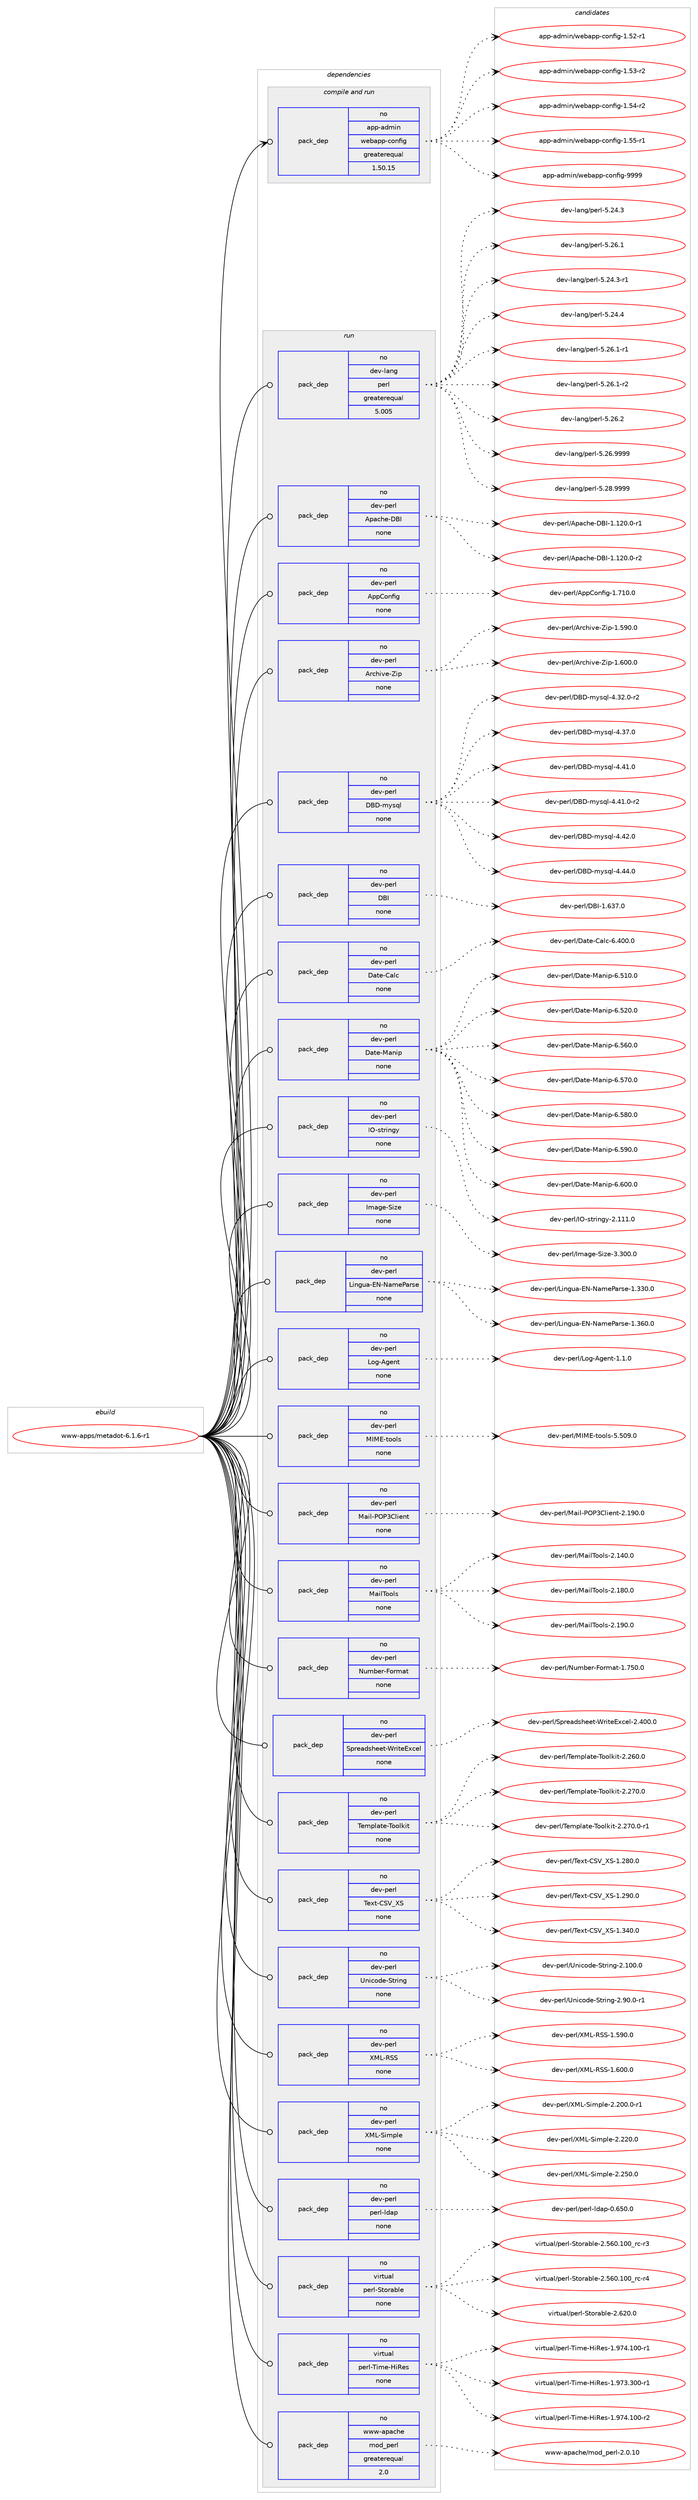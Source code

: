 digraph prolog {

# *************
# Graph options
# *************

newrank=true;
concentrate=true;
compound=true;
graph [rankdir=LR,fontname=Helvetica,fontsize=10,ranksep=1.5];#, ranksep=2.5, nodesep=0.2];
edge  [arrowhead=vee];
node  [fontname=Helvetica,fontsize=10];

# **********
# The ebuild
# **********

subgraph cluster_leftcol {
color=gray;
rank=same;
label=<<i>ebuild</i>>;
id [label="www-apps/metadot-6.1.6-r1", color=red, width=4, href="../www-apps/metadot-6.1.6-r1.svg"];
}

# ****************
# The dependencies
# ****************

subgraph cluster_midcol {
color=gray;
label=<<i>dependencies</i>>;
subgraph cluster_compile {
fillcolor="#eeeeee";
style=filled;
label=<<i>compile</i>>;
}
subgraph cluster_compileandrun {
fillcolor="#eeeeee";
style=filled;
label=<<i>compile and run</i>>;
subgraph pack7558 {
dependency8864 [label=<<TABLE BORDER="0" CELLBORDER="1" CELLSPACING="0" CELLPADDING="4" WIDTH="220"><TR><TD ROWSPAN="6" CELLPADDING="30">pack_dep</TD></TR><TR><TD WIDTH="110">no</TD></TR><TR><TD>app-admin</TD></TR><TR><TD>webapp-config</TD></TR><TR><TD>greaterequal</TD></TR><TR><TD>1.50.15</TD></TR></TABLE>>, shape=none, color=blue];
}
id:e -> dependency8864:w [weight=20,style="solid",arrowhead="odotvee"];
}
subgraph cluster_run {
fillcolor="#eeeeee";
style=filled;
label=<<i>run</i>>;
subgraph pack7559 {
dependency8865 [label=<<TABLE BORDER="0" CELLBORDER="1" CELLSPACING="0" CELLPADDING="4" WIDTH="220"><TR><TD ROWSPAN="6" CELLPADDING="30">pack_dep</TD></TR><TR><TD WIDTH="110">no</TD></TR><TR><TD>dev-lang</TD></TR><TR><TD>perl</TD></TR><TR><TD>greaterequal</TD></TR><TR><TD>5.005</TD></TR></TABLE>>, shape=none, color=blue];
}
id:e -> dependency8865:w [weight=20,style="solid",arrowhead="odot"];
subgraph pack7560 {
dependency8866 [label=<<TABLE BORDER="0" CELLBORDER="1" CELLSPACING="0" CELLPADDING="4" WIDTH="220"><TR><TD ROWSPAN="6" CELLPADDING="30">pack_dep</TD></TR><TR><TD WIDTH="110">no</TD></TR><TR><TD>dev-perl</TD></TR><TR><TD>Apache-DBI</TD></TR><TR><TD>none</TD></TR><TR><TD></TD></TR></TABLE>>, shape=none, color=blue];
}
id:e -> dependency8866:w [weight=20,style="solid",arrowhead="odot"];
subgraph pack7561 {
dependency8867 [label=<<TABLE BORDER="0" CELLBORDER="1" CELLSPACING="0" CELLPADDING="4" WIDTH="220"><TR><TD ROWSPAN="6" CELLPADDING="30">pack_dep</TD></TR><TR><TD WIDTH="110">no</TD></TR><TR><TD>dev-perl</TD></TR><TR><TD>AppConfig</TD></TR><TR><TD>none</TD></TR><TR><TD></TD></TR></TABLE>>, shape=none, color=blue];
}
id:e -> dependency8867:w [weight=20,style="solid",arrowhead="odot"];
subgraph pack7562 {
dependency8868 [label=<<TABLE BORDER="0" CELLBORDER="1" CELLSPACING="0" CELLPADDING="4" WIDTH="220"><TR><TD ROWSPAN="6" CELLPADDING="30">pack_dep</TD></TR><TR><TD WIDTH="110">no</TD></TR><TR><TD>dev-perl</TD></TR><TR><TD>Archive-Zip</TD></TR><TR><TD>none</TD></TR><TR><TD></TD></TR></TABLE>>, shape=none, color=blue];
}
id:e -> dependency8868:w [weight=20,style="solid",arrowhead="odot"];
subgraph pack7563 {
dependency8869 [label=<<TABLE BORDER="0" CELLBORDER="1" CELLSPACING="0" CELLPADDING="4" WIDTH="220"><TR><TD ROWSPAN="6" CELLPADDING="30">pack_dep</TD></TR><TR><TD WIDTH="110">no</TD></TR><TR><TD>dev-perl</TD></TR><TR><TD>DBD-mysql</TD></TR><TR><TD>none</TD></TR><TR><TD></TD></TR></TABLE>>, shape=none, color=blue];
}
id:e -> dependency8869:w [weight=20,style="solid",arrowhead="odot"];
subgraph pack7564 {
dependency8870 [label=<<TABLE BORDER="0" CELLBORDER="1" CELLSPACING="0" CELLPADDING="4" WIDTH="220"><TR><TD ROWSPAN="6" CELLPADDING="30">pack_dep</TD></TR><TR><TD WIDTH="110">no</TD></TR><TR><TD>dev-perl</TD></TR><TR><TD>DBI</TD></TR><TR><TD>none</TD></TR><TR><TD></TD></TR></TABLE>>, shape=none, color=blue];
}
id:e -> dependency8870:w [weight=20,style="solid",arrowhead="odot"];
subgraph pack7565 {
dependency8871 [label=<<TABLE BORDER="0" CELLBORDER="1" CELLSPACING="0" CELLPADDING="4" WIDTH="220"><TR><TD ROWSPAN="6" CELLPADDING="30">pack_dep</TD></TR><TR><TD WIDTH="110">no</TD></TR><TR><TD>dev-perl</TD></TR><TR><TD>Date-Calc</TD></TR><TR><TD>none</TD></TR><TR><TD></TD></TR></TABLE>>, shape=none, color=blue];
}
id:e -> dependency8871:w [weight=20,style="solid",arrowhead="odot"];
subgraph pack7566 {
dependency8872 [label=<<TABLE BORDER="0" CELLBORDER="1" CELLSPACING="0" CELLPADDING="4" WIDTH="220"><TR><TD ROWSPAN="6" CELLPADDING="30">pack_dep</TD></TR><TR><TD WIDTH="110">no</TD></TR><TR><TD>dev-perl</TD></TR><TR><TD>Date-Manip</TD></TR><TR><TD>none</TD></TR><TR><TD></TD></TR></TABLE>>, shape=none, color=blue];
}
id:e -> dependency8872:w [weight=20,style="solid",arrowhead="odot"];
subgraph pack7567 {
dependency8873 [label=<<TABLE BORDER="0" CELLBORDER="1" CELLSPACING="0" CELLPADDING="4" WIDTH="220"><TR><TD ROWSPAN="6" CELLPADDING="30">pack_dep</TD></TR><TR><TD WIDTH="110">no</TD></TR><TR><TD>dev-perl</TD></TR><TR><TD>IO-stringy</TD></TR><TR><TD>none</TD></TR><TR><TD></TD></TR></TABLE>>, shape=none, color=blue];
}
id:e -> dependency8873:w [weight=20,style="solid",arrowhead="odot"];
subgraph pack7568 {
dependency8874 [label=<<TABLE BORDER="0" CELLBORDER="1" CELLSPACING="0" CELLPADDING="4" WIDTH="220"><TR><TD ROWSPAN="6" CELLPADDING="30">pack_dep</TD></TR><TR><TD WIDTH="110">no</TD></TR><TR><TD>dev-perl</TD></TR><TR><TD>Image-Size</TD></TR><TR><TD>none</TD></TR><TR><TD></TD></TR></TABLE>>, shape=none, color=blue];
}
id:e -> dependency8874:w [weight=20,style="solid",arrowhead="odot"];
subgraph pack7569 {
dependency8875 [label=<<TABLE BORDER="0" CELLBORDER="1" CELLSPACING="0" CELLPADDING="4" WIDTH="220"><TR><TD ROWSPAN="6" CELLPADDING="30">pack_dep</TD></TR><TR><TD WIDTH="110">no</TD></TR><TR><TD>dev-perl</TD></TR><TR><TD>Lingua-EN-NameParse</TD></TR><TR><TD>none</TD></TR><TR><TD></TD></TR></TABLE>>, shape=none, color=blue];
}
id:e -> dependency8875:w [weight=20,style="solid",arrowhead="odot"];
subgraph pack7570 {
dependency8876 [label=<<TABLE BORDER="0" CELLBORDER="1" CELLSPACING="0" CELLPADDING="4" WIDTH="220"><TR><TD ROWSPAN="6" CELLPADDING="30">pack_dep</TD></TR><TR><TD WIDTH="110">no</TD></TR><TR><TD>dev-perl</TD></TR><TR><TD>Log-Agent</TD></TR><TR><TD>none</TD></TR><TR><TD></TD></TR></TABLE>>, shape=none, color=blue];
}
id:e -> dependency8876:w [weight=20,style="solid",arrowhead="odot"];
subgraph pack7571 {
dependency8877 [label=<<TABLE BORDER="0" CELLBORDER="1" CELLSPACING="0" CELLPADDING="4" WIDTH="220"><TR><TD ROWSPAN="6" CELLPADDING="30">pack_dep</TD></TR><TR><TD WIDTH="110">no</TD></TR><TR><TD>dev-perl</TD></TR><TR><TD>MIME-tools</TD></TR><TR><TD>none</TD></TR><TR><TD></TD></TR></TABLE>>, shape=none, color=blue];
}
id:e -> dependency8877:w [weight=20,style="solid",arrowhead="odot"];
subgraph pack7572 {
dependency8878 [label=<<TABLE BORDER="0" CELLBORDER="1" CELLSPACING="0" CELLPADDING="4" WIDTH="220"><TR><TD ROWSPAN="6" CELLPADDING="30">pack_dep</TD></TR><TR><TD WIDTH="110">no</TD></TR><TR><TD>dev-perl</TD></TR><TR><TD>Mail-POP3Client</TD></TR><TR><TD>none</TD></TR><TR><TD></TD></TR></TABLE>>, shape=none, color=blue];
}
id:e -> dependency8878:w [weight=20,style="solid",arrowhead="odot"];
subgraph pack7573 {
dependency8879 [label=<<TABLE BORDER="0" CELLBORDER="1" CELLSPACING="0" CELLPADDING="4" WIDTH="220"><TR><TD ROWSPAN="6" CELLPADDING="30">pack_dep</TD></TR><TR><TD WIDTH="110">no</TD></TR><TR><TD>dev-perl</TD></TR><TR><TD>MailTools</TD></TR><TR><TD>none</TD></TR><TR><TD></TD></TR></TABLE>>, shape=none, color=blue];
}
id:e -> dependency8879:w [weight=20,style="solid",arrowhead="odot"];
subgraph pack7574 {
dependency8880 [label=<<TABLE BORDER="0" CELLBORDER="1" CELLSPACING="0" CELLPADDING="4" WIDTH="220"><TR><TD ROWSPAN="6" CELLPADDING="30">pack_dep</TD></TR><TR><TD WIDTH="110">no</TD></TR><TR><TD>dev-perl</TD></TR><TR><TD>Number-Format</TD></TR><TR><TD>none</TD></TR><TR><TD></TD></TR></TABLE>>, shape=none, color=blue];
}
id:e -> dependency8880:w [weight=20,style="solid",arrowhead="odot"];
subgraph pack7575 {
dependency8881 [label=<<TABLE BORDER="0" CELLBORDER="1" CELLSPACING="0" CELLPADDING="4" WIDTH="220"><TR><TD ROWSPAN="6" CELLPADDING="30">pack_dep</TD></TR><TR><TD WIDTH="110">no</TD></TR><TR><TD>dev-perl</TD></TR><TR><TD>Spreadsheet-WriteExcel</TD></TR><TR><TD>none</TD></TR><TR><TD></TD></TR></TABLE>>, shape=none, color=blue];
}
id:e -> dependency8881:w [weight=20,style="solid",arrowhead="odot"];
subgraph pack7576 {
dependency8882 [label=<<TABLE BORDER="0" CELLBORDER="1" CELLSPACING="0" CELLPADDING="4" WIDTH="220"><TR><TD ROWSPAN="6" CELLPADDING="30">pack_dep</TD></TR><TR><TD WIDTH="110">no</TD></TR><TR><TD>dev-perl</TD></TR><TR><TD>Template-Toolkit</TD></TR><TR><TD>none</TD></TR><TR><TD></TD></TR></TABLE>>, shape=none, color=blue];
}
id:e -> dependency8882:w [weight=20,style="solid",arrowhead="odot"];
subgraph pack7577 {
dependency8883 [label=<<TABLE BORDER="0" CELLBORDER="1" CELLSPACING="0" CELLPADDING="4" WIDTH="220"><TR><TD ROWSPAN="6" CELLPADDING="30">pack_dep</TD></TR><TR><TD WIDTH="110">no</TD></TR><TR><TD>dev-perl</TD></TR><TR><TD>Text-CSV_XS</TD></TR><TR><TD>none</TD></TR><TR><TD></TD></TR></TABLE>>, shape=none, color=blue];
}
id:e -> dependency8883:w [weight=20,style="solid",arrowhead="odot"];
subgraph pack7578 {
dependency8884 [label=<<TABLE BORDER="0" CELLBORDER="1" CELLSPACING="0" CELLPADDING="4" WIDTH="220"><TR><TD ROWSPAN="6" CELLPADDING="30">pack_dep</TD></TR><TR><TD WIDTH="110">no</TD></TR><TR><TD>dev-perl</TD></TR><TR><TD>Unicode-String</TD></TR><TR><TD>none</TD></TR><TR><TD></TD></TR></TABLE>>, shape=none, color=blue];
}
id:e -> dependency8884:w [weight=20,style="solid",arrowhead="odot"];
subgraph pack7579 {
dependency8885 [label=<<TABLE BORDER="0" CELLBORDER="1" CELLSPACING="0" CELLPADDING="4" WIDTH="220"><TR><TD ROWSPAN="6" CELLPADDING="30">pack_dep</TD></TR><TR><TD WIDTH="110">no</TD></TR><TR><TD>dev-perl</TD></TR><TR><TD>XML-RSS</TD></TR><TR><TD>none</TD></TR><TR><TD></TD></TR></TABLE>>, shape=none, color=blue];
}
id:e -> dependency8885:w [weight=20,style="solid",arrowhead="odot"];
subgraph pack7580 {
dependency8886 [label=<<TABLE BORDER="0" CELLBORDER="1" CELLSPACING="0" CELLPADDING="4" WIDTH="220"><TR><TD ROWSPAN="6" CELLPADDING="30">pack_dep</TD></TR><TR><TD WIDTH="110">no</TD></TR><TR><TD>dev-perl</TD></TR><TR><TD>XML-Simple</TD></TR><TR><TD>none</TD></TR><TR><TD></TD></TR></TABLE>>, shape=none, color=blue];
}
id:e -> dependency8886:w [weight=20,style="solid",arrowhead="odot"];
subgraph pack7581 {
dependency8887 [label=<<TABLE BORDER="0" CELLBORDER="1" CELLSPACING="0" CELLPADDING="4" WIDTH="220"><TR><TD ROWSPAN="6" CELLPADDING="30">pack_dep</TD></TR><TR><TD WIDTH="110">no</TD></TR><TR><TD>dev-perl</TD></TR><TR><TD>perl-ldap</TD></TR><TR><TD>none</TD></TR><TR><TD></TD></TR></TABLE>>, shape=none, color=blue];
}
id:e -> dependency8887:w [weight=20,style="solid",arrowhead="odot"];
subgraph pack7582 {
dependency8888 [label=<<TABLE BORDER="0" CELLBORDER="1" CELLSPACING="0" CELLPADDING="4" WIDTH="220"><TR><TD ROWSPAN="6" CELLPADDING="30">pack_dep</TD></TR><TR><TD WIDTH="110">no</TD></TR><TR><TD>virtual</TD></TR><TR><TD>perl-Storable</TD></TR><TR><TD>none</TD></TR><TR><TD></TD></TR></TABLE>>, shape=none, color=blue];
}
id:e -> dependency8888:w [weight=20,style="solid",arrowhead="odot"];
subgraph pack7583 {
dependency8889 [label=<<TABLE BORDER="0" CELLBORDER="1" CELLSPACING="0" CELLPADDING="4" WIDTH="220"><TR><TD ROWSPAN="6" CELLPADDING="30">pack_dep</TD></TR><TR><TD WIDTH="110">no</TD></TR><TR><TD>virtual</TD></TR><TR><TD>perl-Time-HiRes</TD></TR><TR><TD>none</TD></TR><TR><TD></TD></TR></TABLE>>, shape=none, color=blue];
}
id:e -> dependency8889:w [weight=20,style="solid",arrowhead="odot"];
subgraph pack7584 {
dependency8890 [label=<<TABLE BORDER="0" CELLBORDER="1" CELLSPACING="0" CELLPADDING="4" WIDTH="220"><TR><TD ROWSPAN="6" CELLPADDING="30">pack_dep</TD></TR><TR><TD WIDTH="110">no</TD></TR><TR><TD>www-apache</TD></TR><TR><TD>mod_perl</TD></TR><TR><TD>greaterequal</TD></TR><TR><TD>2.0</TD></TR></TABLE>>, shape=none, color=blue];
}
id:e -> dependency8890:w [weight=20,style="solid",arrowhead="odot"];
}
}

# **************
# The candidates
# **************

subgraph cluster_choices {
rank=same;
color=gray;
label=<<i>candidates</i>>;

subgraph choice7558 {
color=black;
nodesep=1;
choice971121124597100109105110471191019897112112459911111010210510345494653504511449 [label="app-admin/webapp-config-1.52-r1", color=red, width=4,href="../app-admin/webapp-config-1.52-r1.svg"];
choice971121124597100109105110471191019897112112459911111010210510345494653514511450 [label="app-admin/webapp-config-1.53-r2", color=red, width=4,href="../app-admin/webapp-config-1.53-r2.svg"];
choice971121124597100109105110471191019897112112459911111010210510345494653524511450 [label="app-admin/webapp-config-1.54-r2", color=red, width=4,href="../app-admin/webapp-config-1.54-r2.svg"];
choice971121124597100109105110471191019897112112459911111010210510345494653534511449 [label="app-admin/webapp-config-1.55-r1", color=red, width=4,href="../app-admin/webapp-config-1.55-r1.svg"];
choice97112112459710010910511047119101989711211245991111101021051034557575757 [label="app-admin/webapp-config-9999", color=red, width=4,href="../app-admin/webapp-config-9999.svg"];
dependency8864:e -> choice971121124597100109105110471191019897112112459911111010210510345494653504511449:w [style=dotted,weight="100"];
dependency8864:e -> choice971121124597100109105110471191019897112112459911111010210510345494653514511450:w [style=dotted,weight="100"];
dependency8864:e -> choice971121124597100109105110471191019897112112459911111010210510345494653524511450:w [style=dotted,weight="100"];
dependency8864:e -> choice971121124597100109105110471191019897112112459911111010210510345494653534511449:w [style=dotted,weight="100"];
dependency8864:e -> choice97112112459710010910511047119101989711211245991111101021051034557575757:w [style=dotted,weight="100"];
}
subgraph choice7559 {
color=black;
nodesep=1;
choice10010111845108971101034711210111410845534650524651 [label="dev-lang/perl-5.24.3", color=red, width=4,href="../dev-lang/perl-5.24.3.svg"];
choice10010111845108971101034711210111410845534650544649 [label="dev-lang/perl-5.26.1", color=red, width=4,href="../dev-lang/perl-5.26.1.svg"];
choice100101118451089711010347112101114108455346505246514511449 [label="dev-lang/perl-5.24.3-r1", color=red, width=4,href="../dev-lang/perl-5.24.3-r1.svg"];
choice10010111845108971101034711210111410845534650524652 [label="dev-lang/perl-5.24.4", color=red, width=4,href="../dev-lang/perl-5.24.4.svg"];
choice100101118451089711010347112101114108455346505446494511449 [label="dev-lang/perl-5.26.1-r1", color=red, width=4,href="../dev-lang/perl-5.26.1-r1.svg"];
choice100101118451089711010347112101114108455346505446494511450 [label="dev-lang/perl-5.26.1-r2", color=red, width=4,href="../dev-lang/perl-5.26.1-r2.svg"];
choice10010111845108971101034711210111410845534650544650 [label="dev-lang/perl-5.26.2", color=red, width=4,href="../dev-lang/perl-5.26.2.svg"];
choice10010111845108971101034711210111410845534650544657575757 [label="dev-lang/perl-5.26.9999", color=red, width=4,href="../dev-lang/perl-5.26.9999.svg"];
choice10010111845108971101034711210111410845534650564657575757 [label="dev-lang/perl-5.28.9999", color=red, width=4,href="../dev-lang/perl-5.28.9999.svg"];
dependency8865:e -> choice10010111845108971101034711210111410845534650524651:w [style=dotted,weight="100"];
dependency8865:e -> choice10010111845108971101034711210111410845534650544649:w [style=dotted,weight="100"];
dependency8865:e -> choice100101118451089711010347112101114108455346505246514511449:w [style=dotted,weight="100"];
dependency8865:e -> choice10010111845108971101034711210111410845534650524652:w [style=dotted,weight="100"];
dependency8865:e -> choice100101118451089711010347112101114108455346505446494511449:w [style=dotted,weight="100"];
dependency8865:e -> choice100101118451089711010347112101114108455346505446494511450:w [style=dotted,weight="100"];
dependency8865:e -> choice10010111845108971101034711210111410845534650544650:w [style=dotted,weight="100"];
dependency8865:e -> choice10010111845108971101034711210111410845534650544657575757:w [style=dotted,weight="100"];
dependency8865:e -> choice10010111845108971101034711210111410845534650564657575757:w [style=dotted,weight="100"];
}
subgraph choice7560 {
color=black;
nodesep=1;
choice10010111845112101114108476511297991041014568667345494649504846484511449 [label="dev-perl/Apache-DBI-1.120.0-r1", color=red, width=4,href="../dev-perl/Apache-DBI-1.120.0-r1.svg"];
choice10010111845112101114108476511297991041014568667345494649504846484511450 [label="dev-perl/Apache-DBI-1.120.0-r2", color=red, width=4,href="../dev-perl/Apache-DBI-1.120.0-r2.svg"];
dependency8866:e -> choice10010111845112101114108476511297991041014568667345494649504846484511449:w [style=dotted,weight="100"];
dependency8866:e -> choice10010111845112101114108476511297991041014568667345494649504846484511450:w [style=dotted,weight="100"];
}
subgraph choice7561 {
color=black;
nodesep=1;
choice100101118451121011141084765112112671111101021051034549465549484648 [label="dev-perl/AppConfig-1.710.0", color=red, width=4,href="../dev-perl/AppConfig-1.710.0.svg"];
dependency8867:e -> choice100101118451121011141084765112112671111101021051034549465549484648:w [style=dotted,weight="100"];
}
subgraph choice7562 {
color=black;
nodesep=1;
choice1001011184511210111410847651149910410511810145901051124549465357484648 [label="dev-perl/Archive-Zip-1.590.0", color=red, width=4,href="../dev-perl/Archive-Zip-1.590.0.svg"];
choice1001011184511210111410847651149910410511810145901051124549465448484648 [label="dev-perl/Archive-Zip-1.600.0", color=red, width=4,href="../dev-perl/Archive-Zip-1.600.0.svg"];
dependency8868:e -> choice1001011184511210111410847651149910410511810145901051124549465357484648:w [style=dotted,weight="100"];
dependency8868:e -> choice1001011184511210111410847651149910410511810145901051124549465448484648:w [style=dotted,weight="100"];
}
subgraph choice7563 {
color=black;
nodesep=1;
choice100101118451121011141084768666845109121115113108455246515046484511450 [label="dev-perl/DBD-mysql-4.32.0-r2", color=red, width=4,href="../dev-perl/DBD-mysql-4.32.0-r2.svg"];
choice10010111845112101114108476866684510912111511310845524651554648 [label="dev-perl/DBD-mysql-4.37.0", color=red, width=4,href="../dev-perl/DBD-mysql-4.37.0.svg"];
choice10010111845112101114108476866684510912111511310845524652494648 [label="dev-perl/DBD-mysql-4.41.0", color=red, width=4,href="../dev-perl/DBD-mysql-4.41.0.svg"];
choice100101118451121011141084768666845109121115113108455246524946484511450 [label="dev-perl/DBD-mysql-4.41.0-r2", color=red, width=4,href="../dev-perl/DBD-mysql-4.41.0-r2.svg"];
choice10010111845112101114108476866684510912111511310845524652504648 [label="dev-perl/DBD-mysql-4.42.0", color=red, width=4,href="../dev-perl/DBD-mysql-4.42.0.svg"];
choice10010111845112101114108476866684510912111511310845524652524648 [label="dev-perl/DBD-mysql-4.44.0", color=red, width=4,href="../dev-perl/DBD-mysql-4.44.0.svg"];
dependency8869:e -> choice100101118451121011141084768666845109121115113108455246515046484511450:w [style=dotted,weight="100"];
dependency8869:e -> choice10010111845112101114108476866684510912111511310845524651554648:w [style=dotted,weight="100"];
dependency8869:e -> choice10010111845112101114108476866684510912111511310845524652494648:w [style=dotted,weight="100"];
dependency8869:e -> choice100101118451121011141084768666845109121115113108455246524946484511450:w [style=dotted,weight="100"];
dependency8869:e -> choice10010111845112101114108476866684510912111511310845524652504648:w [style=dotted,weight="100"];
dependency8869:e -> choice10010111845112101114108476866684510912111511310845524652524648:w [style=dotted,weight="100"];
}
subgraph choice7564 {
color=black;
nodesep=1;
choice10010111845112101114108476866734549465451554648 [label="dev-perl/DBI-1.637.0", color=red, width=4,href="../dev-perl/DBI-1.637.0.svg"];
dependency8870:e -> choice10010111845112101114108476866734549465451554648:w [style=dotted,weight="100"];
}
subgraph choice7565 {
color=black;
nodesep=1;
choice10010111845112101114108476897116101456797108994554465248484648 [label="dev-perl/Date-Calc-6.400.0", color=red, width=4,href="../dev-perl/Date-Calc-6.400.0.svg"];
dependency8871:e -> choice10010111845112101114108476897116101456797108994554465248484648:w [style=dotted,weight="100"];
}
subgraph choice7566 {
color=black;
nodesep=1;
choice100101118451121011141084768971161014577971101051124554465349484648 [label="dev-perl/Date-Manip-6.510.0", color=red, width=4,href="../dev-perl/Date-Manip-6.510.0.svg"];
choice100101118451121011141084768971161014577971101051124554465350484648 [label="dev-perl/Date-Manip-6.520.0", color=red, width=4,href="../dev-perl/Date-Manip-6.520.0.svg"];
choice100101118451121011141084768971161014577971101051124554465354484648 [label="dev-perl/Date-Manip-6.560.0", color=red, width=4,href="../dev-perl/Date-Manip-6.560.0.svg"];
choice100101118451121011141084768971161014577971101051124554465355484648 [label="dev-perl/Date-Manip-6.570.0", color=red, width=4,href="../dev-perl/Date-Manip-6.570.0.svg"];
choice100101118451121011141084768971161014577971101051124554465356484648 [label="dev-perl/Date-Manip-6.580.0", color=red, width=4,href="../dev-perl/Date-Manip-6.580.0.svg"];
choice100101118451121011141084768971161014577971101051124554465357484648 [label="dev-perl/Date-Manip-6.590.0", color=red, width=4,href="../dev-perl/Date-Manip-6.590.0.svg"];
choice100101118451121011141084768971161014577971101051124554465448484648 [label="dev-perl/Date-Manip-6.600.0", color=red, width=4,href="../dev-perl/Date-Manip-6.600.0.svg"];
dependency8872:e -> choice100101118451121011141084768971161014577971101051124554465349484648:w [style=dotted,weight="100"];
dependency8872:e -> choice100101118451121011141084768971161014577971101051124554465350484648:w [style=dotted,weight="100"];
dependency8872:e -> choice100101118451121011141084768971161014577971101051124554465354484648:w [style=dotted,weight="100"];
dependency8872:e -> choice100101118451121011141084768971161014577971101051124554465355484648:w [style=dotted,weight="100"];
dependency8872:e -> choice100101118451121011141084768971161014577971101051124554465356484648:w [style=dotted,weight="100"];
dependency8872:e -> choice100101118451121011141084768971161014577971101051124554465357484648:w [style=dotted,weight="100"];
dependency8872:e -> choice100101118451121011141084768971161014577971101051124554465448484648:w [style=dotted,weight="100"];
}
subgraph choice7567 {
color=black;
nodesep=1;
choice10010111845112101114108477379451151161141051101031214550464949494648 [label="dev-perl/IO-stringy-2.111.0", color=red, width=4,href="../dev-perl/IO-stringy-2.111.0.svg"];
dependency8873:e -> choice10010111845112101114108477379451151161141051101031214550464949494648:w [style=dotted,weight="100"];
}
subgraph choice7568 {
color=black;
nodesep=1;
choice1001011184511210111410847731099710310145831051221014551465148484648 [label="dev-perl/Image-Size-3.300.0", color=red, width=4,href="../dev-perl/Image-Size-3.300.0.svg"];
dependency8874:e -> choice1001011184511210111410847731099710310145831051221014551465148484648:w [style=dotted,weight="100"];
}
subgraph choice7569 {
color=black;
nodesep=1;
choice1001011184511210111410847761051101031179745697845789710910180971141151014549465151484648 [label="dev-perl/Lingua-EN-NameParse-1.330.0", color=red, width=4,href="../dev-perl/Lingua-EN-NameParse-1.330.0.svg"];
choice1001011184511210111410847761051101031179745697845789710910180971141151014549465154484648 [label="dev-perl/Lingua-EN-NameParse-1.360.0", color=red, width=4,href="../dev-perl/Lingua-EN-NameParse-1.360.0.svg"];
dependency8875:e -> choice1001011184511210111410847761051101031179745697845789710910180971141151014549465151484648:w [style=dotted,weight="100"];
dependency8875:e -> choice1001011184511210111410847761051101031179745697845789710910180971141151014549465154484648:w [style=dotted,weight="100"];
}
subgraph choice7570 {
color=black;
nodesep=1;
choice1001011184511210111410847761111034565103101110116454946494648 [label="dev-perl/Log-Agent-1.1.0", color=red, width=4,href="../dev-perl/Log-Agent-1.1.0.svg"];
dependency8876:e -> choice1001011184511210111410847761111034565103101110116454946494648:w [style=dotted,weight="100"];
}
subgraph choice7571 {
color=black;
nodesep=1;
choice100101118451121011141084777737769451161111111081154553465348574648 [label="dev-perl/MIME-tools-5.509.0", color=red, width=4,href="../dev-perl/MIME-tools-5.509.0.svg"];
dependency8877:e -> choice100101118451121011141084777737769451161111111081154553465348574648:w [style=dotted,weight="100"];
}
subgraph choice7572 {
color=black;
nodesep=1;
choice100101118451121011141084777971051084580798051671081051011101164550464957484648 [label="dev-perl/Mail-POP3Client-2.190.0", color=red, width=4,href="../dev-perl/Mail-POP3Client-2.190.0.svg"];
dependency8878:e -> choice100101118451121011141084777971051084580798051671081051011101164550464957484648:w [style=dotted,weight="100"];
}
subgraph choice7573 {
color=black;
nodesep=1;
choice10010111845112101114108477797105108841111111081154550464952484648 [label="dev-perl/MailTools-2.140.0", color=red, width=4,href="../dev-perl/MailTools-2.140.0.svg"];
choice10010111845112101114108477797105108841111111081154550464956484648 [label="dev-perl/MailTools-2.180.0", color=red, width=4,href="../dev-perl/MailTools-2.180.0.svg"];
choice10010111845112101114108477797105108841111111081154550464957484648 [label="dev-perl/MailTools-2.190.0", color=red, width=4,href="../dev-perl/MailTools-2.190.0.svg"];
dependency8879:e -> choice10010111845112101114108477797105108841111111081154550464952484648:w [style=dotted,weight="100"];
dependency8879:e -> choice10010111845112101114108477797105108841111111081154550464956484648:w [style=dotted,weight="100"];
dependency8879:e -> choice10010111845112101114108477797105108841111111081154550464957484648:w [style=dotted,weight="100"];
}
subgraph choice7574 {
color=black;
nodesep=1;
choice100101118451121011141084778117109981011144570111114109971164549465553484648 [label="dev-perl/Number-Format-1.750.0", color=red, width=4,href="../dev-perl/Number-Format-1.750.0.svg"];
dependency8880:e -> choice100101118451121011141084778117109981011144570111114109971164549465553484648:w [style=dotted,weight="100"];
}
subgraph choice7575 {
color=black;
nodesep=1;
choice10010111845112101114108478311211410197100115104101101116458711410511610169120991011084550465248484648 [label="dev-perl/Spreadsheet-WriteExcel-2.400.0", color=red, width=4,href="../dev-perl/Spreadsheet-WriteExcel-2.400.0.svg"];
dependency8881:e -> choice10010111845112101114108478311211410197100115104101101116458711410511610169120991011084550465248484648:w [style=dotted,weight="100"];
}
subgraph choice7576 {
color=black;
nodesep=1;
choice1001011184511210111410847841011091121089711610145841111111081071051164550465054484648 [label="dev-perl/Template-Toolkit-2.260.0", color=red, width=4,href="../dev-perl/Template-Toolkit-2.260.0.svg"];
choice1001011184511210111410847841011091121089711610145841111111081071051164550465055484648 [label="dev-perl/Template-Toolkit-2.270.0", color=red, width=4,href="../dev-perl/Template-Toolkit-2.270.0.svg"];
choice10010111845112101114108478410110911210897116101458411111110810710511645504650554846484511449 [label="dev-perl/Template-Toolkit-2.270.0-r1", color=red, width=4,href="../dev-perl/Template-Toolkit-2.270.0-r1.svg"];
dependency8882:e -> choice1001011184511210111410847841011091121089711610145841111111081071051164550465054484648:w [style=dotted,weight="100"];
dependency8882:e -> choice1001011184511210111410847841011091121089711610145841111111081071051164550465055484648:w [style=dotted,weight="100"];
dependency8882:e -> choice10010111845112101114108478410110911210897116101458411111110810710511645504650554846484511449:w [style=dotted,weight="100"];
}
subgraph choice7577 {
color=black;
nodesep=1;
choice100101118451121011141084784101120116456783869588834549465056484648 [label="dev-perl/Text-CSV_XS-1.280.0", color=red, width=4,href="../dev-perl/Text-CSV_XS-1.280.0.svg"];
choice100101118451121011141084784101120116456783869588834549465057484648 [label="dev-perl/Text-CSV_XS-1.290.0", color=red, width=4,href="../dev-perl/Text-CSV_XS-1.290.0.svg"];
choice100101118451121011141084784101120116456783869588834549465152484648 [label="dev-perl/Text-CSV_XS-1.340.0", color=red, width=4,href="../dev-perl/Text-CSV_XS-1.340.0.svg"];
dependency8883:e -> choice100101118451121011141084784101120116456783869588834549465056484648:w [style=dotted,weight="100"];
dependency8883:e -> choice100101118451121011141084784101120116456783869588834549465057484648:w [style=dotted,weight="100"];
dependency8883:e -> choice100101118451121011141084784101120116456783869588834549465152484648:w [style=dotted,weight="100"];
}
subgraph choice7578 {
color=black;
nodesep=1;
choice1001011184511210111410847851101059911110010145831161141051101034550464948484648 [label="dev-perl/Unicode-String-2.100.0", color=red, width=4,href="../dev-perl/Unicode-String-2.100.0.svg"];
choice100101118451121011141084785110105991111001014583116114105110103455046574846484511449 [label="dev-perl/Unicode-String-2.90.0-r1", color=red, width=4,href="../dev-perl/Unicode-String-2.90.0-r1.svg"];
dependency8884:e -> choice1001011184511210111410847851101059911110010145831161141051101034550464948484648:w [style=dotted,weight="100"];
dependency8884:e -> choice100101118451121011141084785110105991111001014583116114105110103455046574846484511449:w [style=dotted,weight="100"];
}
subgraph choice7579 {
color=black;
nodesep=1;
choice1001011184511210111410847887776458283834549465357484648 [label="dev-perl/XML-RSS-1.590.0", color=red, width=4,href="../dev-perl/XML-RSS-1.590.0.svg"];
choice1001011184511210111410847887776458283834549465448484648 [label="dev-perl/XML-RSS-1.600.0", color=red, width=4,href="../dev-perl/XML-RSS-1.600.0.svg"];
dependency8885:e -> choice1001011184511210111410847887776458283834549465357484648:w [style=dotted,weight="100"];
dependency8885:e -> choice1001011184511210111410847887776458283834549465448484648:w [style=dotted,weight="100"];
}
subgraph choice7580 {
color=black;
nodesep=1;
choice1001011184511210111410847887776458310510911210810145504650484846484511449 [label="dev-perl/XML-Simple-2.200.0-r1", color=red, width=4,href="../dev-perl/XML-Simple-2.200.0-r1.svg"];
choice100101118451121011141084788777645831051091121081014550465050484648 [label="dev-perl/XML-Simple-2.220.0", color=red, width=4,href="../dev-perl/XML-Simple-2.220.0.svg"];
choice100101118451121011141084788777645831051091121081014550465053484648 [label="dev-perl/XML-Simple-2.250.0", color=red, width=4,href="../dev-perl/XML-Simple-2.250.0.svg"];
dependency8886:e -> choice1001011184511210111410847887776458310510911210810145504650484846484511449:w [style=dotted,weight="100"];
dependency8886:e -> choice100101118451121011141084788777645831051091121081014550465050484648:w [style=dotted,weight="100"];
dependency8886:e -> choice100101118451121011141084788777645831051091121081014550465053484648:w [style=dotted,weight="100"];
}
subgraph choice7581 {
color=black;
nodesep=1;
choice100101118451121011141084711210111410845108100971124548465453484648 [label="dev-perl/perl-ldap-0.650.0", color=red, width=4,href="../dev-perl/perl-ldap-0.650.0.svg"];
dependency8887:e -> choice100101118451121011141084711210111410845108100971124548465453484648:w [style=dotted,weight="100"];
}
subgraph choice7582 {
color=black;
nodesep=1;
choice1181051141161179710847112101114108458311611111497981081014550465354484649484895114994511451 [label="virtual/perl-Storable-2.560.100_rc-r3", color=red, width=4,href="../virtual/perl-Storable-2.560.100_rc-r3.svg"];
choice1181051141161179710847112101114108458311611111497981081014550465354484649484895114994511452 [label="virtual/perl-Storable-2.560.100_rc-r4", color=red, width=4,href="../virtual/perl-Storable-2.560.100_rc-r4.svg"];
choice1181051141161179710847112101114108458311611111497981081014550465450484648 [label="virtual/perl-Storable-2.620.0", color=red, width=4,href="../virtual/perl-Storable-2.620.0.svg"];
dependency8888:e -> choice1181051141161179710847112101114108458311611111497981081014550465354484649484895114994511451:w [style=dotted,weight="100"];
dependency8888:e -> choice1181051141161179710847112101114108458311611111497981081014550465354484649484895114994511452:w [style=dotted,weight="100"];
dependency8888:e -> choice1181051141161179710847112101114108458311611111497981081014550465450484648:w [style=dotted,weight="100"];
}
subgraph choice7583 {
color=black;
nodesep=1;
choice11810511411611797108471121011141084584105109101457210582101115454946575552464948484511449 [label="virtual/perl-Time-HiRes-1.974.100-r1", color=red, width=4,href="../virtual/perl-Time-HiRes-1.974.100-r1.svg"];
choice11810511411611797108471121011141084584105109101457210582101115454946575551465148484511449 [label="virtual/perl-Time-HiRes-1.973.300-r1", color=red, width=4,href="../virtual/perl-Time-HiRes-1.973.300-r1.svg"];
choice11810511411611797108471121011141084584105109101457210582101115454946575552464948484511450 [label="virtual/perl-Time-HiRes-1.974.100-r2", color=red, width=4,href="../virtual/perl-Time-HiRes-1.974.100-r2.svg"];
dependency8889:e -> choice11810511411611797108471121011141084584105109101457210582101115454946575552464948484511449:w [style=dotted,weight="100"];
dependency8889:e -> choice11810511411611797108471121011141084584105109101457210582101115454946575551465148484511449:w [style=dotted,weight="100"];
dependency8889:e -> choice11810511411611797108471121011141084584105109101457210582101115454946575552464948484511450:w [style=dotted,weight="100"];
}
subgraph choice7584 {
color=black;
nodesep=1;
choice11911911945971129799104101471091111009511210111410845504648464948 [label="www-apache/mod_perl-2.0.10", color=red, width=4,href="../www-apache/mod_perl-2.0.10.svg"];
dependency8890:e -> choice11911911945971129799104101471091111009511210111410845504648464948:w [style=dotted,weight="100"];
}
}

}
